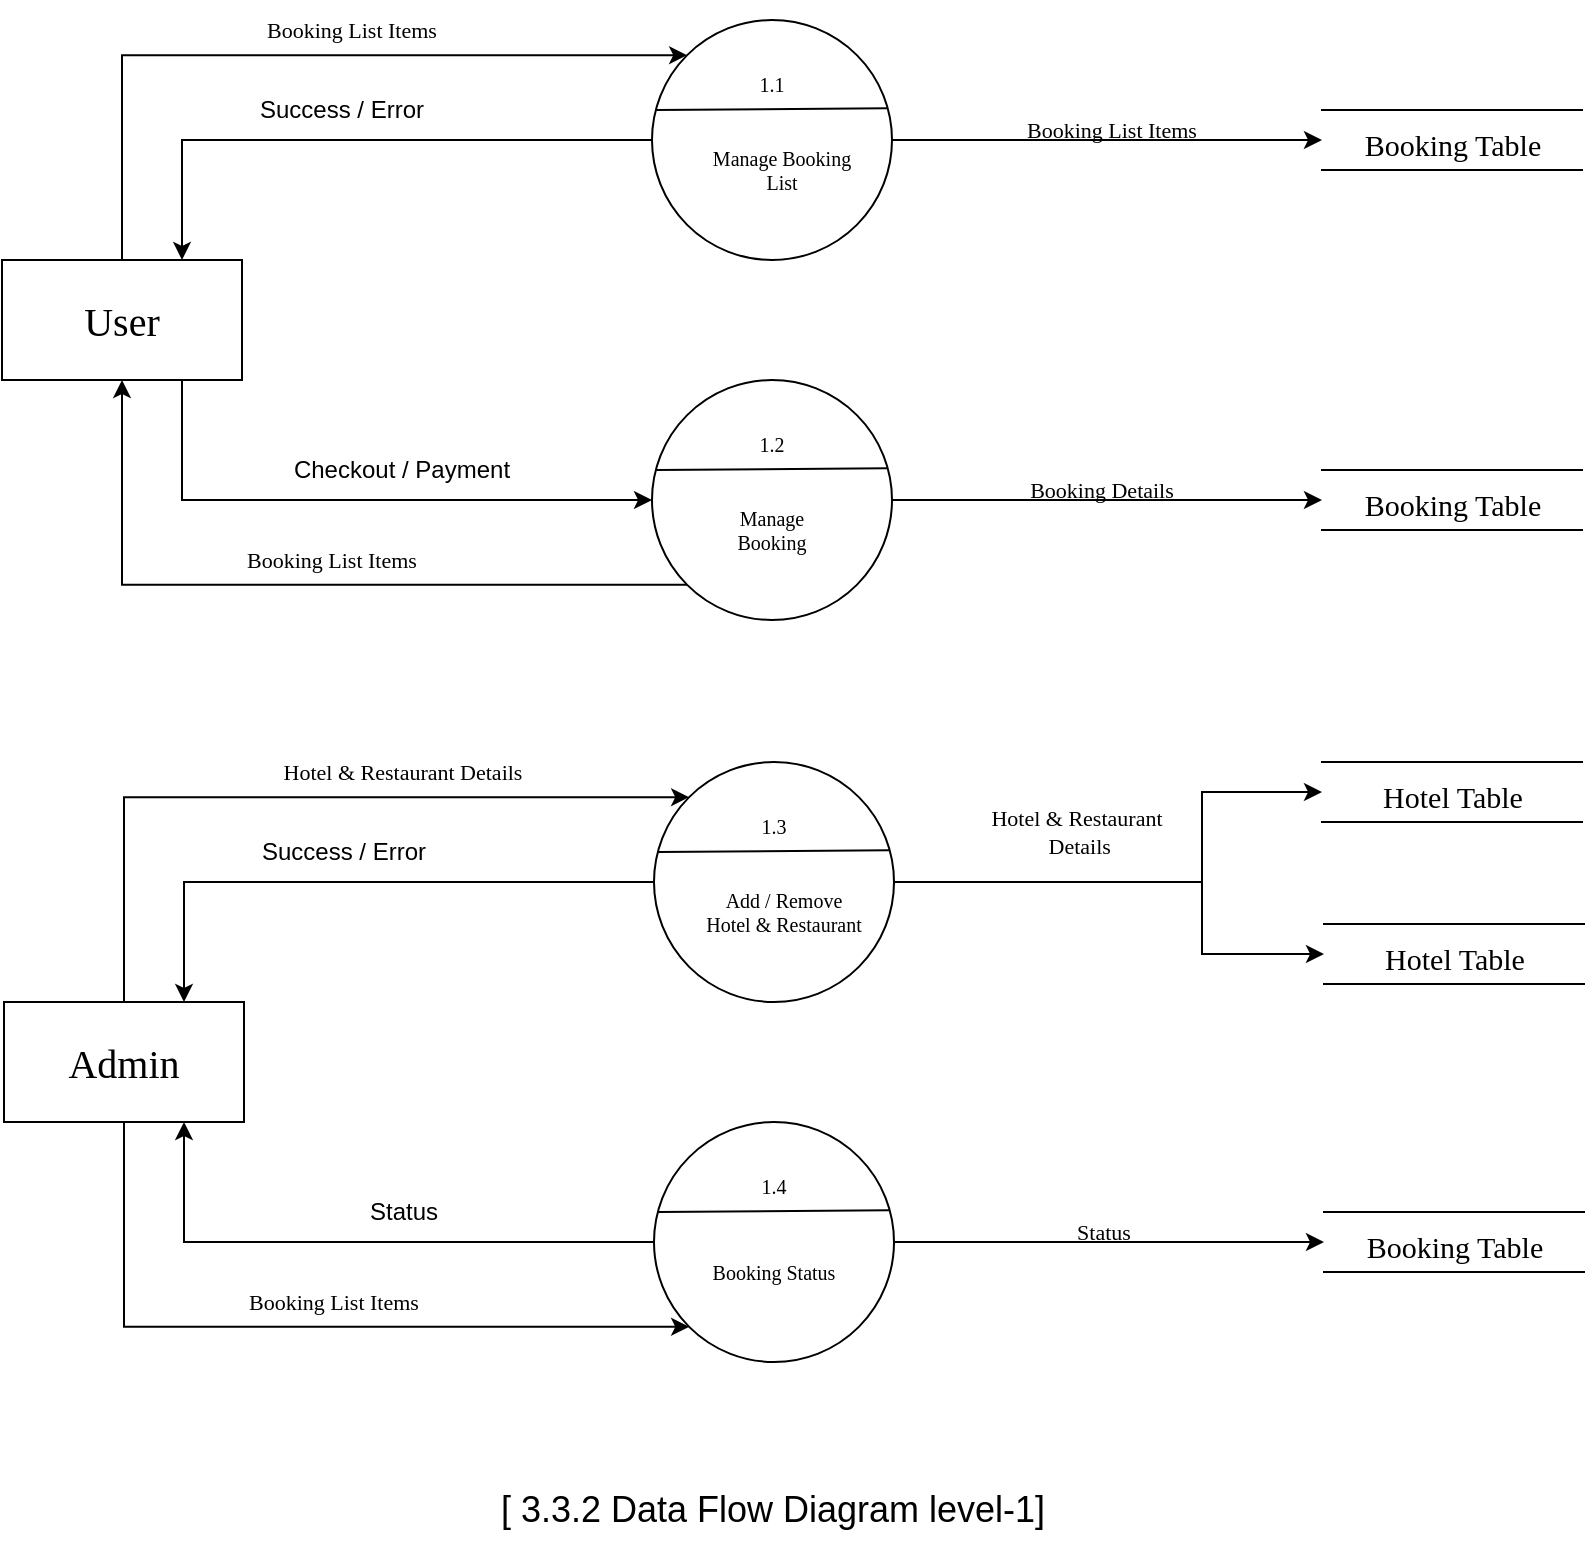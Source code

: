 <mxfile version="20.3.0" type="device"><diagram id="u5-xnlTdacWgynkgI-aZ" name="Page-1"><mxGraphModel dx="1038" dy="641" grid="1" gridSize="10" guides="1" tooltips="1" connect="1" arrows="1" fold="1" page="1" pageScale="1" pageWidth="850" pageHeight="1100" math="0" shadow="0"><root><mxCell id="0"/><mxCell id="1" parent="0"/><mxCell id="sX3lzdkunqo3Xf7nk422-5" style="edgeStyle=orthogonalEdgeStyle;rounded=0;orthogonalLoop=1;jettySize=auto;html=1;exitX=0.5;exitY=0;exitDx=0;exitDy=0;fontFamily=Lucida Console;fontSize=20;entryX=0;entryY=0;entryDx=0;entryDy=0;" parent="1" source="sX3lzdkunqo3Xf7nk422-1" target="sX3lzdkunqo3Xf7nk422-2" edge="1"><mxGeometry relative="1" as="geometry"/></mxCell><mxCell id="Hhcor_s7qiaO9FEUByNb-1" style="edgeStyle=orthogonalEdgeStyle;rounded=0;orthogonalLoop=1;jettySize=auto;html=1;exitX=0.75;exitY=1;exitDx=0;exitDy=0;" parent="1" source="sX3lzdkunqo3Xf7nk422-1" target="sX3lzdkunqo3Xf7nk422-3" edge="1"><mxGeometry relative="1" as="geometry"/></mxCell><mxCell id="sX3lzdkunqo3Xf7nk422-1" value="&lt;font face=&quot;Lucida Console&quot; style=&quot;font-size: 20px;&quot;&gt;User&lt;/font&gt;" style="rounded=0;whiteSpace=wrap;html=1;" parent="1" vertex="1"><mxGeometry x="40" y="160" width="120" height="60" as="geometry"/></mxCell><mxCell id="sX3lzdkunqo3Xf7nk422-7" style="edgeStyle=orthogonalEdgeStyle;rounded=0;orthogonalLoop=1;jettySize=auto;html=1;exitX=0;exitY=0.5;exitDx=0;exitDy=0;entryX=0.75;entryY=0;entryDx=0;entryDy=0;fontFamily=Lucida Console;fontSize=20;" parent="1" source="sX3lzdkunqo3Xf7nk422-2" target="sX3lzdkunqo3Xf7nk422-1" edge="1"><mxGeometry relative="1" as="geometry"/></mxCell><mxCell id="sX3lzdkunqo3Xf7nk422-14" style="edgeStyle=orthogonalEdgeStyle;rounded=0;orthogonalLoop=1;jettySize=auto;html=1;exitX=1;exitY=0.5;exitDx=0;exitDy=0;fontFamily=Lucida Console;fontSize=20;" parent="1" source="sX3lzdkunqo3Xf7nk422-2" target="sX3lzdkunqo3Xf7nk422-11" edge="1"><mxGeometry relative="1" as="geometry"/></mxCell><mxCell id="sX3lzdkunqo3Xf7nk422-2" value="" style="ellipse;whiteSpace=wrap;html=1;aspect=fixed;fontFamily=Lucida Console;fontSize=20;" parent="1" vertex="1"><mxGeometry x="365" y="40" width="120" height="120" as="geometry"/></mxCell><mxCell id="sX3lzdkunqo3Xf7nk422-15" style="edgeStyle=orthogonalEdgeStyle;rounded=0;orthogonalLoop=1;jettySize=auto;html=1;exitX=1;exitY=0.5;exitDx=0;exitDy=0;fontFamily=Lucida Console;fontSize=20;" parent="1" source="sX3lzdkunqo3Xf7nk422-3" target="sX3lzdkunqo3Xf7nk422-12" edge="1"><mxGeometry relative="1" as="geometry"/></mxCell><mxCell id="Hhcor_s7qiaO9FEUByNb-2" style="edgeStyle=orthogonalEdgeStyle;rounded=0;orthogonalLoop=1;jettySize=auto;html=1;exitX=0;exitY=1;exitDx=0;exitDy=0;entryX=0.5;entryY=1;entryDx=0;entryDy=0;" parent="1" source="sX3lzdkunqo3Xf7nk422-3" target="sX3lzdkunqo3Xf7nk422-1" edge="1"><mxGeometry relative="1" as="geometry"/></mxCell><mxCell id="sX3lzdkunqo3Xf7nk422-3" value="" style="ellipse;whiteSpace=wrap;html=1;aspect=fixed;fontFamily=Lucida Console;fontSize=20;" parent="1" vertex="1"><mxGeometry x="365" y="220" width="120" height="120" as="geometry"/></mxCell><mxCell id="sX3lzdkunqo3Xf7nk422-11" value="&lt;font style=&quot;font-size: 15px;&quot;&gt;Booking Table&lt;/font&gt;" style="html=1;dashed=0;whitespace=wrap;shape=partialRectangle;right=0;left=0;fontFamily=Lucida Console;fontSize=20;" parent="1" vertex="1"><mxGeometry x="700" y="85" width="130" height="30" as="geometry"/></mxCell><mxCell id="sX3lzdkunqo3Xf7nk422-12" value="&lt;font style=&quot;font-size: 15px;&quot;&gt;Booking Table&lt;/font&gt;" style="html=1;dashed=0;whitespace=wrap;shape=partialRectangle;right=0;left=0;fontFamily=Lucida Console;fontSize=20;" parent="1" vertex="1"><mxGeometry x="700" y="265" width="130" height="30" as="geometry"/></mxCell><mxCell id="sX3lzdkunqo3Xf7nk422-20" value="" style="endArrow=none;html=1;rounded=0;fontFamily=Lucida Console;fontSize=15;entryX=0.981;entryY=0.368;entryDx=0;entryDy=0;entryPerimeter=0;exitX=0.016;exitY=0.375;exitDx=0;exitDy=0;exitPerimeter=0;" parent="1" source="sX3lzdkunqo3Xf7nk422-2" target="sX3lzdkunqo3Xf7nk422-2" edge="1"><mxGeometry width="50" height="50" relative="1" as="geometry"><mxPoint x="370" y="85" as="sourcePoint"/><mxPoint x="465" y="85" as="targetPoint"/></mxGeometry></mxCell><mxCell id="sX3lzdkunqo3Xf7nk422-21" value="" style="endArrow=none;html=1;rounded=0;fontFamily=Lucida Console;fontSize=15;entryX=0.981;entryY=0.368;entryDx=0;entryDy=0;entryPerimeter=0;exitX=0.016;exitY=0.375;exitDx=0;exitDy=0;exitPerimeter=0;" parent="1" edge="1"><mxGeometry width="50" height="50" relative="1" as="geometry"><mxPoint x="367" y="265" as="sourcePoint"/><mxPoint x="482.8" y="264.16" as="targetPoint"/></mxGeometry></mxCell><mxCell id="sX3lzdkunqo3Xf7nk422-22" value="&lt;font style=&quot;font-size: 10px;&quot;&gt;1.1&lt;/font&gt;" style="text;html=1;strokeColor=none;fillColor=none;align=center;verticalAlign=middle;whiteSpace=wrap;rounded=0;fontFamily=Lucida Console;fontSize=15;" parent="1" vertex="1"><mxGeometry x="395" y="55" width="60" height="30" as="geometry"/></mxCell><mxCell id="sX3lzdkunqo3Xf7nk422-23" value="&lt;font style=&quot;font-size: 10px;&quot;&gt;1.2&lt;/font&gt;" style="text;html=1;strokeColor=none;fillColor=none;align=center;verticalAlign=middle;whiteSpace=wrap;rounded=0;fontFamily=Lucida Console;fontSize=15;" parent="1" vertex="1"><mxGeometry x="395" y="235" width="60" height="30" as="geometry"/></mxCell><mxCell id="sX3lzdkunqo3Xf7nk422-24" value="Manage Booking List" style="text;html=1;strokeColor=none;fillColor=none;align=center;verticalAlign=middle;whiteSpace=wrap;rounded=0;fontFamily=Lucida Console;fontSize=10;" parent="1" vertex="1"><mxGeometry x="390" y="100" width="80" height="30" as="geometry"/></mxCell><mxCell id="sX3lzdkunqo3Xf7nk422-25" value="Manage Booking" style="text;html=1;strokeColor=none;fillColor=none;align=center;verticalAlign=middle;whiteSpace=wrap;rounded=0;fontFamily=Lucida Console;fontSize=10;" parent="1" vertex="1"><mxGeometry x="390" y="280" width="70" height="30" as="geometry"/></mxCell><mxCell id="sX3lzdkunqo3Xf7nk422-26" value="Booking List Items" style="text;html=1;strokeColor=none;fillColor=none;align=center;verticalAlign=middle;whiteSpace=wrap;rounded=0;fontFamily=Lucida Console;fontSize=11;" parent="1" vertex="1"><mxGeometry x="530" y="80" width="130" height="30" as="geometry"/></mxCell><mxCell id="sX3lzdkunqo3Xf7nk422-27" value="Booking Details" style="text;html=1;strokeColor=none;fillColor=none;align=center;verticalAlign=middle;whiteSpace=wrap;rounded=0;fontFamily=Lucida Console;fontSize=11;" parent="1" vertex="1"><mxGeometry x="530" y="260" width="120" height="30" as="geometry"/></mxCell><mxCell id="sX3lzdkunqo3Xf7nk422-28" value="Booking List Items" style="text;html=1;strokeColor=none;fillColor=none;align=center;verticalAlign=middle;whiteSpace=wrap;rounded=0;fontFamily=Lucida Console;fontSize=11;" parent="1" vertex="1"><mxGeometry x="150" y="30" width="130" height="30" as="geometry"/></mxCell><mxCell id="sX3lzdkunqo3Xf7nk422-29" value="Booking List Items" style="text;html=1;strokeColor=none;fillColor=none;align=center;verticalAlign=middle;whiteSpace=wrap;rounded=0;fontFamily=Lucida Console;fontSize=11;" parent="1" vertex="1"><mxGeometry x="140" y="295" width="130" height="30" as="geometry"/></mxCell><mxCell id="Hhcor_s7qiaO9FEUByNb-3" value="Checkout / Payment" style="text;html=1;strokeColor=none;fillColor=none;align=center;verticalAlign=middle;whiteSpace=wrap;rounded=0;" parent="1" vertex="1"><mxGeometry x="180" y="250" width="120" height="30" as="geometry"/></mxCell><mxCell id="Hhcor_s7qiaO9FEUByNb-5" value="Success / Error" style="text;html=1;strokeColor=none;fillColor=none;align=center;verticalAlign=middle;whiteSpace=wrap;rounded=0;" parent="1" vertex="1"><mxGeometry x="160" y="70" width="100" height="30" as="geometry"/></mxCell><mxCell id="Hhcor_s7qiaO9FEUByNb-6" style="edgeStyle=orthogonalEdgeStyle;rounded=0;orthogonalLoop=1;jettySize=auto;html=1;exitX=0.5;exitY=0;exitDx=0;exitDy=0;fontFamily=Lucida Console;fontSize=20;entryX=0;entryY=0;entryDx=0;entryDy=0;" parent="1" source="Hhcor_s7qiaO9FEUByNb-8" target="Hhcor_s7qiaO9FEUByNb-11" edge="1"><mxGeometry relative="1" as="geometry"/></mxCell><mxCell id="Hhcor_s7qiaO9FEUByNb-36" style="edgeStyle=orthogonalEdgeStyle;rounded=0;orthogonalLoop=1;jettySize=auto;html=1;exitX=0.5;exitY=1;exitDx=0;exitDy=0;entryX=0;entryY=1;entryDx=0;entryDy=0;" parent="1" source="Hhcor_s7qiaO9FEUByNb-8" target="Hhcor_s7qiaO9FEUByNb-14" edge="1"><mxGeometry relative="1" as="geometry"/></mxCell><mxCell id="Hhcor_s7qiaO9FEUByNb-8" value="&lt;font face=&quot;Lucida Console&quot; style=&quot;font-size: 20px;&quot;&gt;Admin&lt;/font&gt;" style="rounded=0;whiteSpace=wrap;html=1;" parent="1" vertex="1"><mxGeometry x="41" y="531" width="120" height="60" as="geometry"/></mxCell><mxCell id="Hhcor_s7qiaO9FEUByNb-9" style="edgeStyle=orthogonalEdgeStyle;rounded=0;orthogonalLoop=1;jettySize=auto;html=1;exitX=0;exitY=0.5;exitDx=0;exitDy=0;entryX=0.75;entryY=0;entryDx=0;entryDy=0;fontFamily=Lucida Console;fontSize=20;" parent="1" source="Hhcor_s7qiaO9FEUByNb-11" target="Hhcor_s7qiaO9FEUByNb-8" edge="1"><mxGeometry relative="1" as="geometry"/></mxCell><mxCell id="Hhcor_s7qiaO9FEUByNb-10" style="edgeStyle=orthogonalEdgeStyle;rounded=0;orthogonalLoop=1;jettySize=auto;html=1;exitX=1;exitY=0.5;exitDx=0;exitDy=0;fontFamily=Lucida Console;fontSize=20;" parent="1" source="Hhcor_s7qiaO9FEUByNb-11" target="Hhcor_s7qiaO9FEUByNb-15" edge="1"><mxGeometry relative="1" as="geometry"><Array as="points"><mxPoint x="640" y="471"/><mxPoint x="640" y="507"/></Array></mxGeometry></mxCell><mxCell id="Hhcor_s7qiaO9FEUByNb-33" style="edgeStyle=orthogonalEdgeStyle;rounded=0;orthogonalLoop=1;jettySize=auto;html=1;exitX=1;exitY=0.5;exitDx=0;exitDy=0;entryX=0;entryY=0.5;entryDx=0;entryDy=0;" parent="1" source="Hhcor_s7qiaO9FEUByNb-11" target="Hhcor_s7qiaO9FEUByNb-30" edge="1"><mxGeometry relative="1" as="geometry"><Array as="points"><mxPoint x="640" y="471"/><mxPoint x="640" y="426"/></Array></mxGeometry></mxCell><mxCell id="Hhcor_s7qiaO9FEUByNb-11" value="" style="ellipse;whiteSpace=wrap;html=1;aspect=fixed;fontFamily=Lucida Console;fontSize=20;" parent="1" vertex="1"><mxGeometry x="366" y="411" width="120" height="120" as="geometry"/></mxCell><mxCell id="Hhcor_s7qiaO9FEUByNb-12" style="edgeStyle=orthogonalEdgeStyle;rounded=0;orthogonalLoop=1;jettySize=auto;html=1;exitX=1;exitY=0.5;exitDx=0;exitDy=0;fontFamily=Lucida Console;fontSize=20;" parent="1" source="Hhcor_s7qiaO9FEUByNb-14" target="Hhcor_s7qiaO9FEUByNb-16" edge="1"><mxGeometry relative="1" as="geometry"/></mxCell><mxCell id="Hhcor_s7qiaO9FEUByNb-35" style="edgeStyle=orthogonalEdgeStyle;rounded=0;orthogonalLoop=1;jettySize=auto;html=1;exitX=0;exitY=0.5;exitDx=0;exitDy=0;entryX=0.75;entryY=1;entryDx=0;entryDy=0;" parent="1" source="Hhcor_s7qiaO9FEUByNb-14" target="Hhcor_s7qiaO9FEUByNb-8" edge="1"><mxGeometry relative="1" as="geometry"/></mxCell><mxCell id="Hhcor_s7qiaO9FEUByNb-14" value="" style="ellipse;whiteSpace=wrap;html=1;aspect=fixed;fontFamily=Lucida Console;fontSize=20;" parent="1" vertex="1"><mxGeometry x="366" y="591" width="120" height="120" as="geometry"/></mxCell><mxCell id="Hhcor_s7qiaO9FEUByNb-15" value="&lt;font style=&quot;font-size: 15px;&quot;&gt;Hotel Table&lt;/font&gt;" style="html=1;dashed=0;whitespace=wrap;shape=partialRectangle;right=0;left=0;fontFamily=Lucida Console;fontSize=20;" parent="1" vertex="1"><mxGeometry x="701" y="492" width="130" height="30" as="geometry"/></mxCell><mxCell id="Hhcor_s7qiaO9FEUByNb-16" value="&lt;font style=&quot;font-size: 15px;&quot;&gt;Booking Table&lt;/font&gt;" style="html=1;dashed=0;whitespace=wrap;shape=partialRectangle;right=0;left=0;fontFamily=Lucida Console;fontSize=20;" parent="1" vertex="1"><mxGeometry x="701" y="636" width="130" height="30" as="geometry"/></mxCell><mxCell id="Hhcor_s7qiaO9FEUByNb-17" value="" style="endArrow=none;html=1;rounded=0;fontFamily=Lucida Console;fontSize=15;entryX=0.981;entryY=0.368;entryDx=0;entryDy=0;entryPerimeter=0;exitX=0.016;exitY=0.375;exitDx=0;exitDy=0;exitPerimeter=0;" parent="1" source="Hhcor_s7qiaO9FEUByNb-11" target="Hhcor_s7qiaO9FEUByNb-11" edge="1"><mxGeometry width="50" height="50" relative="1" as="geometry"><mxPoint x="371" y="456" as="sourcePoint"/><mxPoint x="466" y="456" as="targetPoint"/></mxGeometry></mxCell><mxCell id="Hhcor_s7qiaO9FEUByNb-18" value="" style="endArrow=none;html=1;rounded=0;fontFamily=Lucida Console;fontSize=15;entryX=0.981;entryY=0.368;entryDx=0;entryDy=0;entryPerimeter=0;exitX=0.016;exitY=0.375;exitDx=0;exitDy=0;exitPerimeter=0;" parent="1" edge="1"><mxGeometry width="50" height="50" relative="1" as="geometry"><mxPoint x="368" y="636" as="sourcePoint"/><mxPoint x="483.8" y="635.16" as="targetPoint"/></mxGeometry></mxCell><mxCell id="Hhcor_s7qiaO9FEUByNb-19" value="&lt;font style=&quot;font-size: 10px;&quot;&gt;1.3&lt;/font&gt;" style="text;html=1;strokeColor=none;fillColor=none;align=center;verticalAlign=middle;whiteSpace=wrap;rounded=0;fontFamily=Lucida Console;fontSize=15;" parent="1" vertex="1"><mxGeometry x="396" y="426" width="60" height="30" as="geometry"/></mxCell><mxCell id="Hhcor_s7qiaO9FEUByNb-20" value="&lt;font style=&quot;font-size: 10px;&quot;&gt;1.4&lt;br&gt;&lt;/font&gt;" style="text;html=1;strokeColor=none;fillColor=none;align=center;verticalAlign=middle;whiteSpace=wrap;rounded=0;fontFamily=Lucida Console;fontSize=15;" parent="1" vertex="1"><mxGeometry x="396" y="606" width="60" height="30" as="geometry"/></mxCell><mxCell id="Hhcor_s7qiaO9FEUByNb-21" value="Add / Remove&lt;br&gt;Hotel &amp;amp; Restaurant" style="text;html=1;strokeColor=none;fillColor=none;align=center;verticalAlign=middle;whiteSpace=wrap;rounded=0;fontFamily=Lucida Console;fontSize=10;" parent="1" vertex="1"><mxGeometry x="391" y="471" width="80" height="30" as="geometry"/></mxCell><mxCell id="Hhcor_s7qiaO9FEUByNb-22" value="Booking Status" style="text;html=1;strokeColor=none;fillColor=none;align=center;verticalAlign=middle;whiteSpace=wrap;rounded=0;fontFamily=Lucida Console;fontSize=10;" parent="1" vertex="1"><mxGeometry x="391" y="651" width="70" height="30" as="geometry"/></mxCell><mxCell id="Hhcor_s7qiaO9FEUByNb-24" value="Status" style="text;html=1;strokeColor=none;fillColor=none;align=center;verticalAlign=middle;whiteSpace=wrap;rounded=0;fontFamily=Lucida Console;fontSize=11;" parent="1" vertex="1"><mxGeometry x="531" y="631" width="120" height="30" as="geometry"/></mxCell><mxCell id="Hhcor_s7qiaO9FEUByNb-25" value="Hotel &amp;amp; Restaurant Details" style="text;html=1;strokeColor=none;fillColor=none;align=center;verticalAlign=middle;whiteSpace=wrap;rounded=0;fontFamily=Lucida Console;fontSize=11;" parent="1" vertex="1"><mxGeometry x="151" y="401" width="179" height="30" as="geometry"/></mxCell><mxCell id="Hhcor_s7qiaO9FEUByNb-26" value="Booking List Items" style="text;html=1;strokeColor=none;fillColor=none;align=center;verticalAlign=middle;whiteSpace=wrap;rounded=0;fontFamily=Lucida Console;fontSize=11;" parent="1" vertex="1"><mxGeometry x="141" y="666" width="130" height="30" as="geometry"/></mxCell><mxCell id="Hhcor_s7qiaO9FEUByNb-27" value="Status" style="text;html=1;strokeColor=none;fillColor=none;align=center;verticalAlign=middle;whiteSpace=wrap;rounded=0;" parent="1" vertex="1"><mxGeometry x="181" y="621" width="120" height="30" as="geometry"/></mxCell><mxCell id="Hhcor_s7qiaO9FEUByNb-28" value="Success / Error" style="text;html=1;strokeColor=none;fillColor=none;align=center;verticalAlign=middle;whiteSpace=wrap;rounded=0;" parent="1" vertex="1"><mxGeometry x="161" y="441" width="100" height="30" as="geometry"/></mxCell><mxCell id="Hhcor_s7qiaO9FEUByNb-29" value="Hotel &amp;amp; Restaurant&lt;br&gt;&amp;nbsp;Details" style="text;html=1;strokeColor=none;fillColor=none;align=center;verticalAlign=middle;whiteSpace=wrap;rounded=0;fontFamily=Lucida Console;fontSize=11;" parent="1" vertex="1"><mxGeometry x="530" y="431" width="94.5" height="30" as="geometry"/></mxCell><mxCell id="Hhcor_s7qiaO9FEUByNb-30" value="&lt;font style=&quot;font-size: 15px;&quot;&gt;Hotel Table&lt;/font&gt;" style="html=1;dashed=0;whitespace=wrap;shape=partialRectangle;right=0;left=0;fontFamily=Lucida Console;fontSize=20;" parent="1" vertex="1"><mxGeometry x="700" y="411" width="130" height="30" as="geometry"/></mxCell><mxCell id="Hhcor_s7qiaO9FEUByNb-37" value="[ 3.3.2 Data Flow Diagram level-1]" style="text;html=1;strokeColor=none;fillColor=none;align=center;verticalAlign=middle;whiteSpace=wrap;rounded=0;fontSize=18;" parent="1" vertex="1"><mxGeometry x="283" y="770" width="285" height="30" as="geometry"/></mxCell></root></mxGraphModel></diagram></mxfile>
